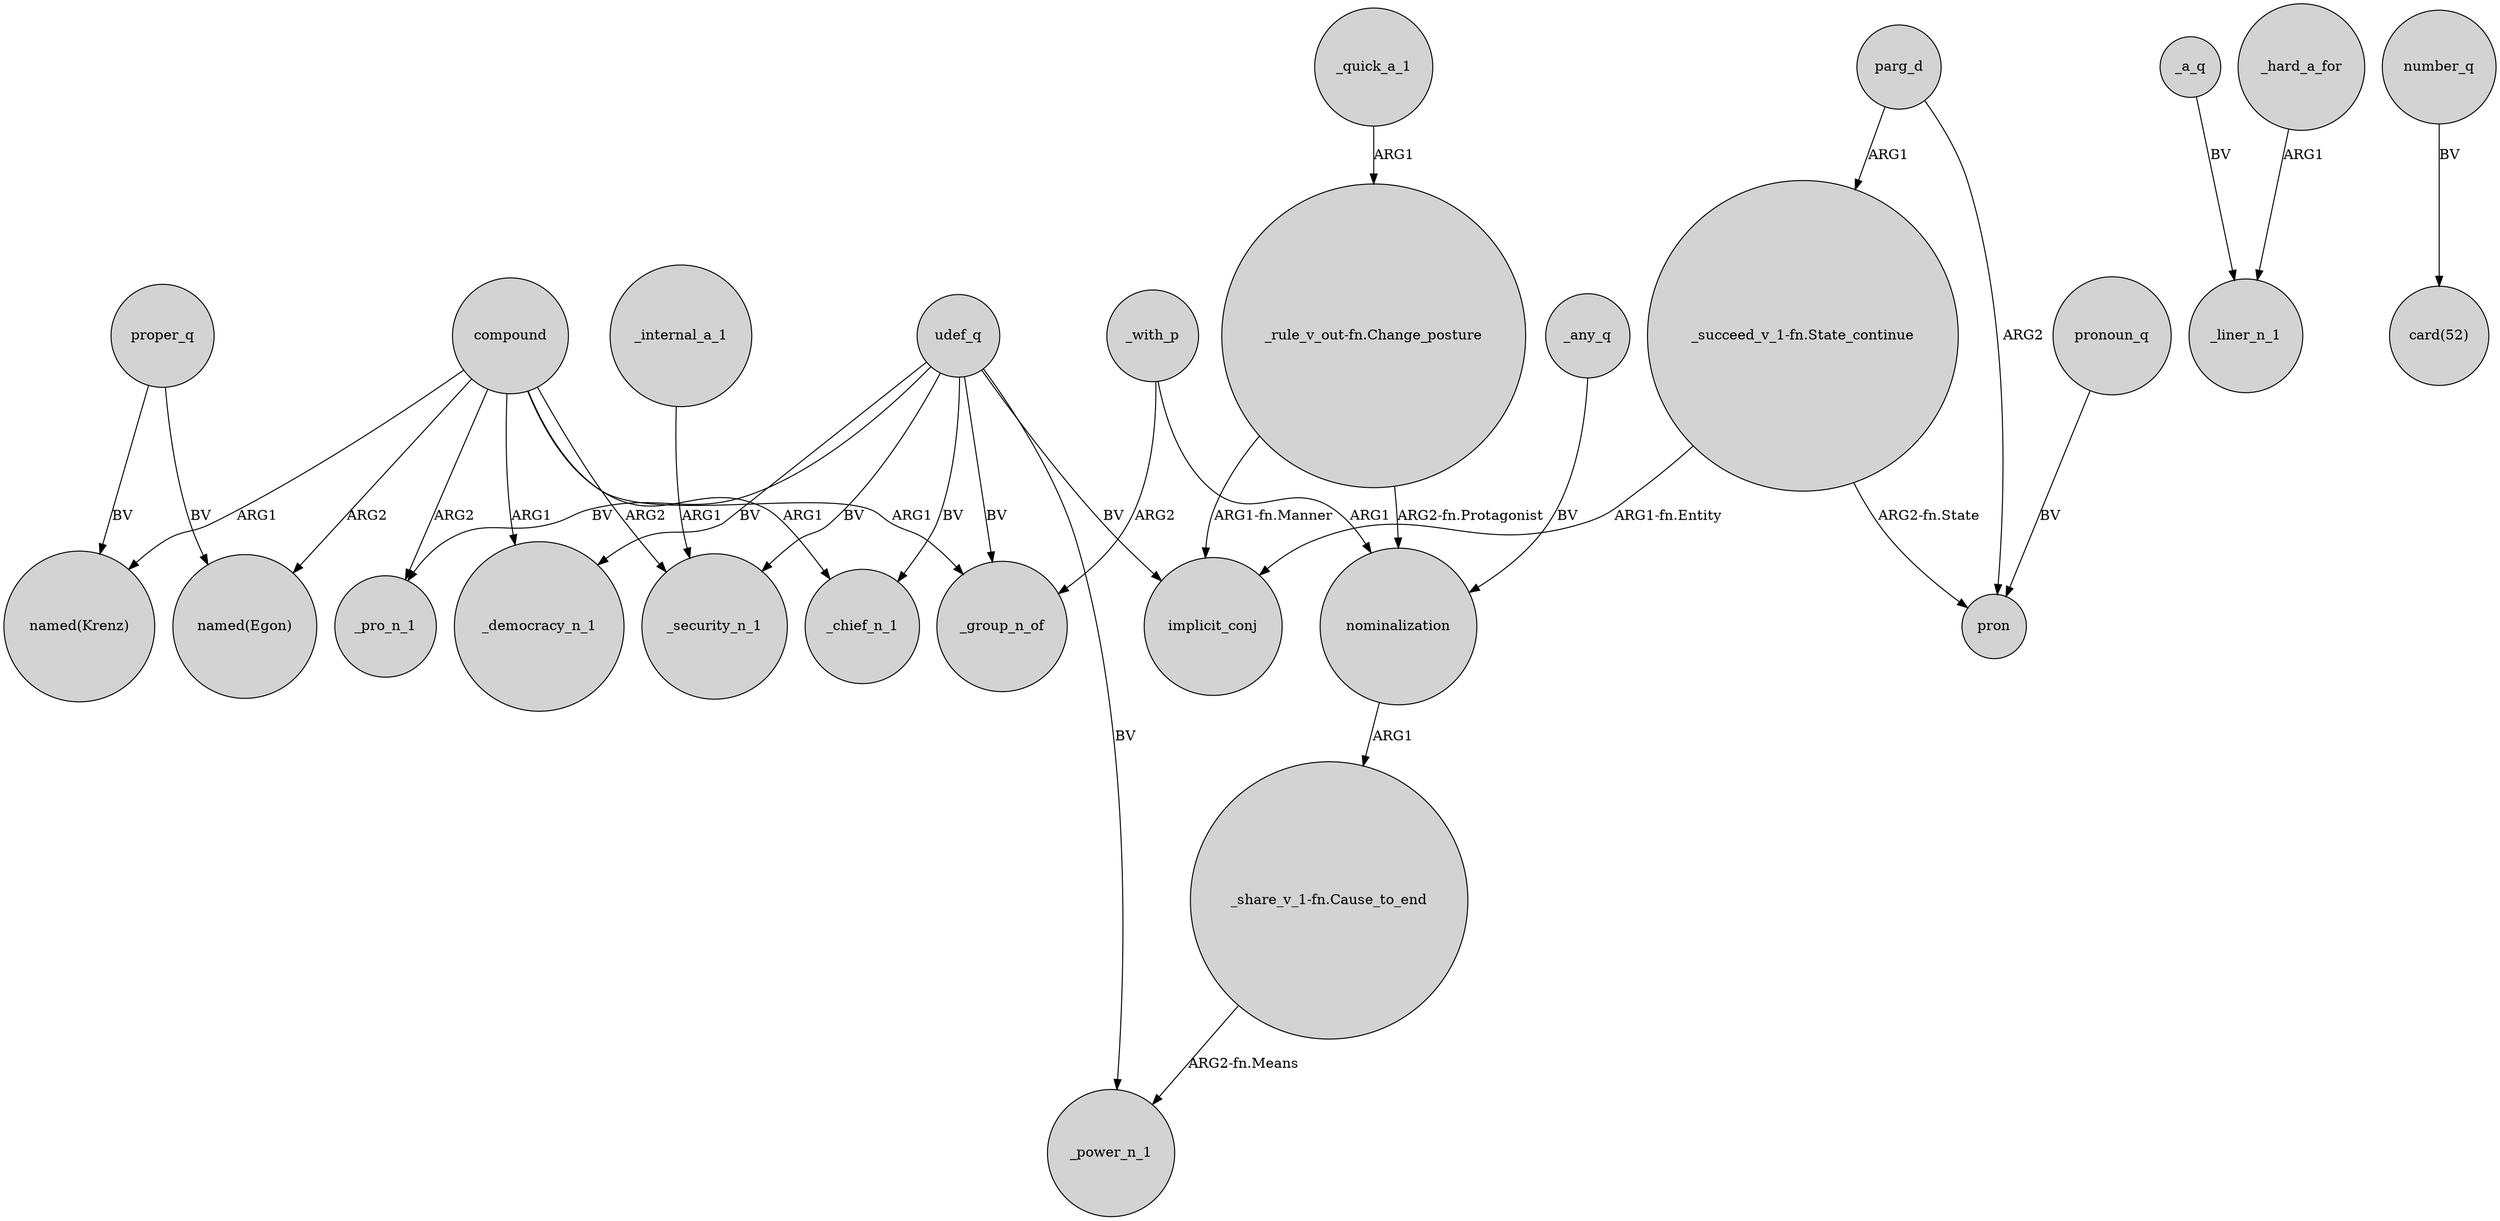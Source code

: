 digraph {
	node [shape=circle style=filled]
	proper_q -> "named(Krenz)" [label=BV]
	udef_q -> _group_n_of [label=BV]
	"_succeed_v_1-fn.State_continue" -> implicit_conj [label="ARG1-fn.Entity"]
	compound -> "named(Egon)" [label=ARG2]
	compound -> _pro_n_1 [label=ARG2]
	_with_p -> nominalization [label=ARG1]
	_a_q -> _liner_n_1 [label=BV]
	nominalization -> "_share_v_1-fn.Cause_to_end" [label=ARG1]
	udef_q -> _chief_n_1 [label=BV]
	parg_d -> "_succeed_v_1-fn.State_continue" [label=ARG1]
	parg_d -> pron [label=ARG2]
	udef_q -> _democracy_n_1 [label=BV]
	compound -> _chief_n_1 [label=ARG1]
	udef_q -> _security_n_1 [label=BV]
	proper_q -> "named(Egon)" [label=BV]
	compound -> _group_n_of [label=ARG1]
	_quick_a_1 -> "_rule_v_out-fn.Change_posture" [label=ARG1]
	"_share_v_1-fn.Cause_to_end" -> _power_n_1 [label="ARG2-fn.Means"]
	pronoun_q -> pron [label=BV]
	_with_p -> _group_n_of [label=ARG2]
	compound -> "named(Krenz)" [label=ARG1]
	_internal_a_1 -> _security_n_1 [label=ARG1]
	compound -> _democracy_n_1 [label=ARG1]
	_any_q -> nominalization [label=BV]
	_hard_a_for -> _liner_n_1 [label=ARG1]
	"_rule_v_out-fn.Change_posture" -> implicit_conj [label="ARG1-fn.Manner"]
	"_rule_v_out-fn.Change_posture" -> nominalization [label="ARG2-fn.Protagonist"]
	compound -> _security_n_1 [label=ARG2]
	number_q -> "card(52)" [label=BV]
	udef_q -> implicit_conj [label=BV]
	udef_q -> _pro_n_1 [label=BV]
	"_succeed_v_1-fn.State_continue" -> pron [label="ARG2-fn.State"]
	udef_q -> _power_n_1 [label=BV]
}

